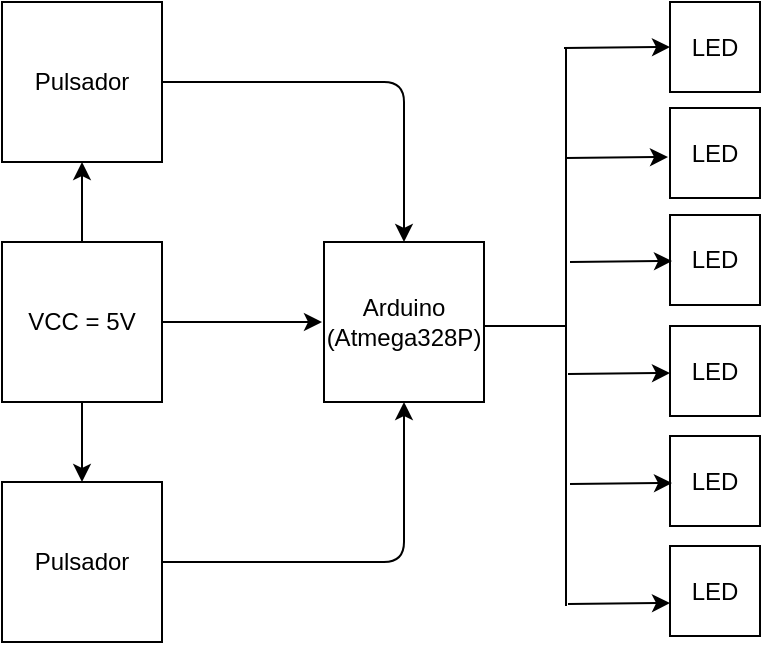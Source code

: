 <mxfile version="13.8.8" type="device"><diagram id="DG-RH64acW8MQpJs9PMl" name="Page-1"><mxGraphModel dx="1422" dy="705" grid="0" gridSize="10" guides="1" tooltips="1" connect="1" arrows="1" fold="1" page="1" pageScale="1" pageWidth="827" pageHeight="1169" math="0" shadow="0"><root><mxCell id="0"/><mxCell id="1" parent="0"/><mxCell id="nqYqAfvStpi7Kqsixgaj-7" value="VCC = 5V" style="whiteSpace=wrap;html=1;aspect=fixed;" parent="1" vertex="1"><mxGeometry x="160" y="400" width="80" height="80" as="geometry"/></mxCell><mxCell id="nqYqAfvStpi7Kqsixgaj-8" value="" style="endArrow=classic;html=1;exitX=1;exitY=0.5;exitDx=0;exitDy=0;" parent="1" source="nqYqAfvStpi7Kqsixgaj-7" edge="1"><mxGeometry width="50" height="50" relative="1" as="geometry"><mxPoint x="250" y="439.5" as="sourcePoint"/><mxPoint x="320" y="440" as="targetPoint"/></mxGeometry></mxCell><mxCell id="nqYqAfvStpi7Kqsixgaj-9" value="Arduino&lt;br&gt;(Atmega328P)" style="whiteSpace=wrap;html=1;aspect=fixed;" parent="1" vertex="1"><mxGeometry x="321" y="400" width="80" height="80" as="geometry"/></mxCell><mxCell id="nqYqAfvStpi7Kqsixgaj-10" value="LED" style="whiteSpace=wrap;html=1;aspect=fixed;" parent="1" vertex="1"><mxGeometry x="494" y="386.5" width="45" height="45" as="geometry"/></mxCell><mxCell id="nqYqAfvStpi7Kqsixgaj-12" value="Pulsador&lt;br&gt;" style="whiteSpace=wrap;html=1;aspect=fixed;" parent="1" vertex="1"><mxGeometry x="160" y="520" width="80" height="80" as="geometry"/></mxCell><mxCell id="nqYqAfvStpi7Kqsixgaj-13" value="Pulsador" style="whiteSpace=wrap;html=1;aspect=fixed;" parent="1" vertex="1"><mxGeometry x="160" y="280" width="80" height="80" as="geometry"/></mxCell><mxCell id="nqYqAfvStpi7Kqsixgaj-14" value="" style="endArrow=classic;html=1;entryX=0.5;entryY=1;entryDx=0;entryDy=0;exitX=0.5;exitY=0;exitDx=0;exitDy=0;" parent="1" source="nqYqAfvStpi7Kqsixgaj-7" target="nqYqAfvStpi7Kqsixgaj-13" edge="1"><mxGeometry width="50" height="50" relative="1" as="geometry"><mxPoint x="180" y="410" as="sourcePoint"/><mxPoint x="230" y="360" as="targetPoint"/></mxGeometry></mxCell><mxCell id="nqYqAfvStpi7Kqsixgaj-15" value="" style="endArrow=classic;html=1;exitX=0.5;exitY=1;exitDx=0;exitDy=0;entryX=0.5;entryY=0;entryDx=0;entryDy=0;" parent="1" source="nqYqAfvStpi7Kqsixgaj-7" target="nqYqAfvStpi7Kqsixgaj-12" edge="1"><mxGeometry width="50" height="50" relative="1" as="geometry"><mxPoint x="199.5" y="520" as="sourcePoint"/><mxPoint x="240" y="500" as="targetPoint"/></mxGeometry></mxCell><mxCell id="nqYqAfvStpi7Kqsixgaj-16" value="" style="endArrow=classic;html=1;entryX=0.5;entryY=1;entryDx=0;entryDy=0;" parent="1" target="nqYqAfvStpi7Kqsixgaj-9" edge="1"><mxGeometry width="50" height="50" relative="1" as="geometry"><mxPoint x="240" y="560" as="sourcePoint"/><mxPoint x="500" y="560" as="targetPoint"/><Array as="points"><mxPoint x="361" y="560"/></Array></mxGeometry></mxCell><mxCell id="nqYqAfvStpi7Kqsixgaj-17" value="" style="endArrow=classic;html=1;entryX=0.5;entryY=0;entryDx=0;entryDy=0;" parent="1" source="nqYqAfvStpi7Kqsixgaj-13" target="nqYqAfvStpi7Kqsixgaj-9" edge="1"><mxGeometry width="50" height="50" relative="1" as="geometry"><mxPoint x="270" y="330" as="sourcePoint"/><mxPoint x="380" y="320" as="targetPoint"/><Array as="points"><mxPoint x="361" y="320"/></Array></mxGeometry></mxCell><mxCell id="4gDWY-iPhVLNDE65qWkQ-1" value="LED" style="whiteSpace=wrap;html=1;aspect=fixed;" vertex="1" parent="1"><mxGeometry x="494" y="333" width="45" height="45" as="geometry"/></mxCell><mxCell id="4gDWY-iPhVLNDE65qWkQ-2" value="LED" style="whiteSpace=wrap;html=1;aspect=fixed;" vertex="1" parent="1"><mxGeometry x="494" y="280" width="45" height="45" as="geometry"/></mxCell><mxCell id="4gDWY-iPhVLNDE65qWkQ-3" value="LED" style="whiteSpace=wrap;html=1;aspect=fixed;" vertex="1" parent="1"><mxGeometry x="494" y="442" width="45" height="45" as="geometry"/></mxCell><mxCell id="4gDWY-iPhVLNDE65qWkQ-4" value="LED" style="whiteSpace=wrap;html=1;aspect=fixed;" vertex="1" parent="1"><mxGeometry x="494" y="497" width="45" height="45" as="geometry"/></mxCell><mxCell id="4gDWY-iPhVLNDE65qWkQ-5" value="LED" style="whiteSpace=wrap;html=1;aspect=fixed;" vertex="1" parent="1"><mxGeometry x="494" y="552" width="45" height="45" as="geometry"/></mxCell><mxCell id="4gDWY-iPhVLNDE65qWkQ-7" value="" style="endArrow=none;html=1;" edge="1" parent="1"><mxGeometry width="50" height="50" relative="1" as="geometry"><mxPoint x="401" y="442" as="sourcePoint"/><mxPoint x="442" y="442" as="targetPoint"/></mxGeometry></mxCell><mxCell id="4gDWY-iPhVLNDE65qWkQ-8" value="" style="endArrow=none;html=1;" edge="1" parent="1"><mxGeometry width="50" height="50" relative="1" as="geometry"><mxPoint x="442" y="582" as="sourcePoint"/><mxPoint x="442" y="303" as="targetPoint"/></mxGeometry></mxCell><mxCell id="4gDWY-iPhVLNDE65qWkQ-9" value="" style="endArrow=classic;html=1;entryX=0;entryY=0.5;entryDx=0;entryDy=0;" edge="1" parent="1" target="4gDWY-iPhVLNDE65qWkQ-2"><mxGeometry width="50" height="50" relative="1" as="geometry"><mxPoint x="441" y="303" as="sourcePoint"/><mxPoint x="496" y="296" as="targetPoint"/></mxGeometry></mxCell><mxCell id="4gDWY-iPhVLNDE65qWkQ-11" value="" style="endArrow=classic;html=1;entryX=0;entryY=0.5;entryDx=0;entryDy=0;" edge="1" parent="1"><mxGeometry width="50" height="50" relative="1" as="geometry"><mxPoint x="442" y="358" as="sourcePoint"/><mxPoint x="493" y="357.5" as="targetPoint"/></mxGeometry></mxCell><mxCell id="4gDWY-iPhVLNDE65qWkQ-12" value="" style="endArrow=classic;html=1;entryX=0;entryY=0.5;entryDx=0;entryDy=0;" edge="1" parent="1"><mxGeometry width="50" height="50" relative="1" as="geometry"><mxPoint x="444" y="410" as="sourcePoint"/><mxPoint x="495" y="409.5" as="targetPoint"/></mxGeometry></mxCell><mxCell id="4gDWY-iPhVLNDE65qWkQ-13" value="" style="endArrow=classic;html=1;entryX=0;entryY=0.5;entryDx=0;entryDy=0;" edge="1" parent="1"><mxGeometry width="50" height="50" relative="1" as="geometry"><mxPoint x="443" y="466" as="sourcePoint"/><mxPoint x="494" y="465.5" as="targetPoint"/></mxGeometry></mxCell><mxCell id="4gDWY-iPhVLNDE65qWkQ-14" value="" style="endArrow=classic;html=1;entryX=0;entryY=0.5;entryDx=0;entryDy=0;" edge="1" parent="1"><mxGeometry width="50" height="50" relative="1" as="geometry"><mxPoint x="444" y="521" as="sourcePoint"/><mxPoint x="495" y="520.5" as="targetPoint"/></mxGeometry></mxCell><mxCell id="4gDWY-iPhVLNDE65qWkQ-15" value="" style="endArrow=classic;html=1;entryX=0;entryY=0.5;entryDx=0;entryDy=0;" edge="1" parent="1"><mxGeometry width="50" height="50" relative="1" as="geometry"><mxPoint x="443" y="581" as="sourcePoint"/><mxPoint x="494" y="580.5" as="targetPoint"/></mxGeometry></mxCell></root></mxGraphModel></diagram></mxfile>